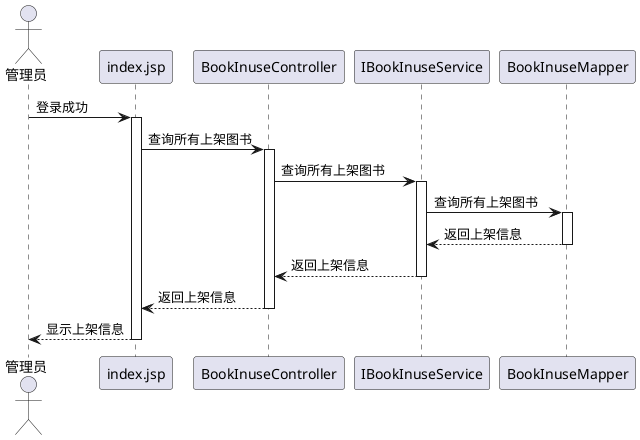 @startuml
actor 管理员
participant index.jsp
participant BookInuseController
participant IBookInuseService
participant BookInuseMapper

管理员 -> index.jsp: 登录成功
activate index.jsp
index.jsp -> BookInuseController:查询所有上架图书
activate BookInuseController
BookInuseController -> IBookInuseService:查询所有上架图书
activate IBookInuseService
IBookInuseService -> BookInuseMapper:查询所有上架图书
activate BookInuseMapper
BookInuseMapper --> IBookInuseService:返回上架信息
deactivate BookInuseMapper
IBookInuseService --> BookInuseController:返回上架信息
deactivate IBookInuseService
BookInuseController --> index.jsp:返回上架信息
deactivate BookInuseController
index.jsp --> 管理员:显示上架信息
deactivate index.jsp

@enduml